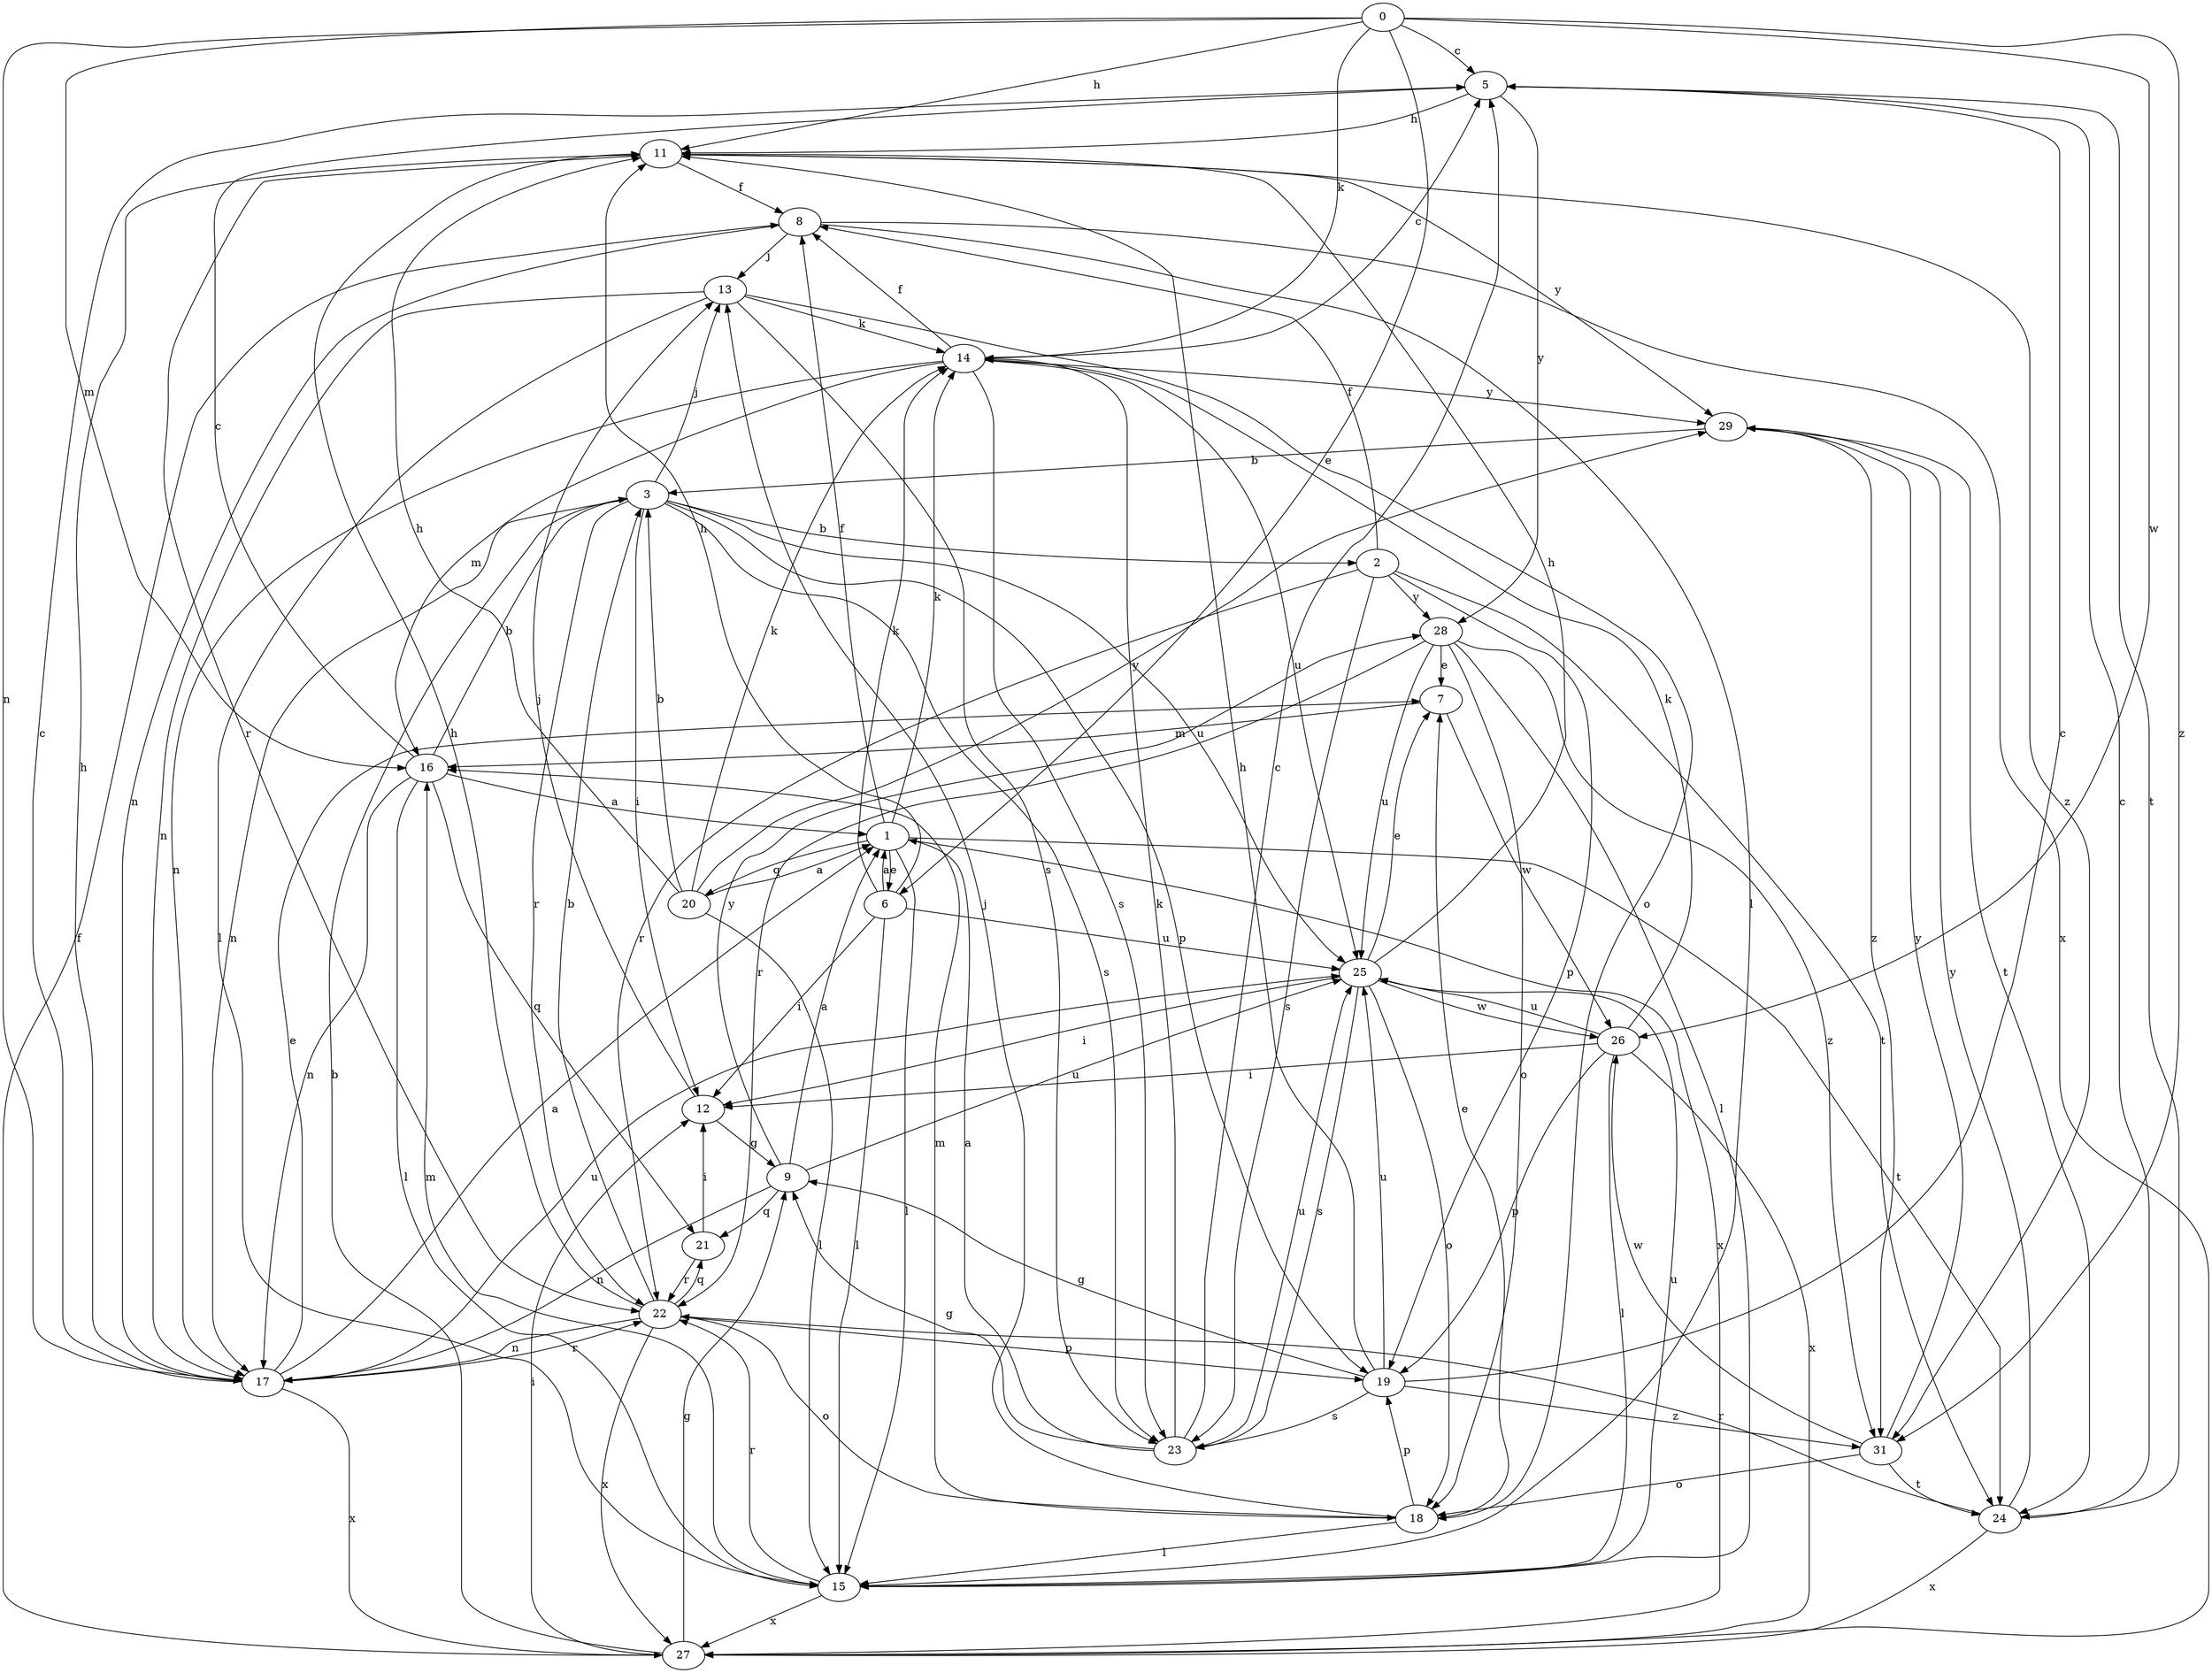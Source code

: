 strict digraph  {
0;
1;
2;
3;
5;
6;
7;
8;
9;
11;
12;
13;
14;
15;
16;
17;
18;
19;
20;
21;
22;
23;
24;
25;
26;
27;
28;
29;
31;
0 -> 5  [label=c];
0 -> 6  [label=e];
0 -> 11  [label=h];
0 -> 14  [label=k];
0 -> 16  [label=m];
0 -> 17  [label=n];
0 -> 26  [label=w];
0 -> 31  [label=z];
1 -> 6  [label=e];
1 -> 8  [label=f];
1 -> 14  [label=k];
1 -> 15  [label=l];
1 -> 20  [label=q];
1 -> 24  [label=t];
1 -> 27  [label=x];
2 -> 8  [label=f];
2 -> 19  [label=p];
2 -> 22  [label=r];
2 -> 23  [label=s];
2 -> 24  [label=t];
2 -> 28  [label=y];
3 -> 2  [label=b];
3 -> 12  [label=i];
3 -> 13  [label=j];
3 -> 17  [label=n];
3 -> 19  [label=p];
3 -> 22  [label=r];
3 -> 23  [label=s];
3 -> 25  [label=u];
5 -> 11  [label=h];
5 -> 24  [label=t];
5 -> 28  [label=y];
6 -> 1  [label=a];
6 -> 11  [label=h];
6 -> 12  [label=i];
6 -> 14  [label=k];
6 -> 15  [label=l];
6 -> 25  [label=u];
7 -> 16  [label=m];
7 -> 26  [label=w];
8 -> 13  [label=j];
8 -> 15  [label=l];
8 -> 17  [label=n];
8 -> 27  [label=x];
9 -> 1  [label=a];
9 -> 17  [label=n];
9 -> 21  [label=q];
9 -> 25  [label=u];
9 -> 28  [label=y];
11 -> 8  [label=f];
11 -> 22  [label=r];
11 -> 29  [label=y];
11 -> 31  [label=z];
12 -> 9  [label=g];
12 -> 13  [label=j];
13 -> 14  [label=k];
13 -> 15  [label=l];
13 -> 17  [label=n];
13 -> 18  [label=o];
13 -> 23  [label=s];
14 -> 5  [label=c];
14 -> 8  [label=f];
14 -> 16  [label=m];
14 -> 17  [label=n];
14 -> 23  [label=s];
14 -> 25  [label=u];
14 -> 29  [label=y];
15 -> 16  [label=m];
15 -> 22  [label=r];
15 -> 25  [label=u];
15 -> 27  [label=x];
16 -> 1  [label=a];
16 -> 3  [label=b];
16 -> 5  [label=c];
16 -> 15  [label=l];
16 -> 17  [label=n];
16 -> 21  [label=q];
17 -> 1  [label=a];
17 -> 5  [label=c];
17 -> 7  [label=e];
17 -> 11  [label=h];
17 -> 22  [label=r];
17 -> 25  [label=u];
17 -> 27  [label=x];
18 -> 7  [label=e];
18 -> 13  [label=j];
18 -> 15  [label=l];
18 -> 16  [label=m];
18 -> 19  [label=p];
19 -> 5  [label=c];
19 -> 9  [label=g];
19 -> 11  [label=h];
19 -> 23  [label=s];
19 -> 25  [label=u];
19 -> 31  [label=z];
20 -> 1  [label=a];
20 -> 3  [label=b];
20 -> 11  [label=h];
20 -> 14  [label=k];
20 -> 15  [label=l];
20 -> 29  [label=y];
21 -> 12  [label=i];
21 -> 22  [label=r];
22 -> 3  [label=b];
22 -> 11  [label=h];
22 -> 17  [label=n];
22 -> 18  [label=o];
22 -> 19  [label=p];
22 -> 21  [label=q];
22 -> 27  [label=x];
23 -> 1  [label=a];
23 -> 5  [label=c];
23 -> 9  [label=g];
23 -> 14  [label=k];
23 -> 25  [label=u];
24 -> 5  [label=c];
24 -> 22  [label=r];
24 -> 27  [label=x];
24 -> 29  [label=y];
25 -> 7  [label=e];
25 -> 11  [label=h];
25 -> 12  [label=i];
25 -> 18  [label=o];
25 -> 23  [label=s];
25 -> 26  [label=w];
26 -> 12  [label=i];
26 -> 14  [label=k];
26 -> 15  [label=l];
26 -> 19  [label=p];
26 -> 25  [label=u];
26 -> 27  [label=x];
27 -> 3  [label=b];
27 -> 8  [label=f];
27 -> 9  [label=g];
27 -> 12  [label=i];
28 -> 7  [label=e];
28 -> 15  [label=l];
28 -> 18  [label=o];
28 -> 22  [label=r];
28 -> 25  [label=u];
28 -> 31  [label=z];
29 -> 3  [label=b];
29 -> 24  [label=t];
29 -> 31  [label=z];
31 -> 18  [label=o];
31 -> 24  [label=t];
31 -> 26  [label=w];
31 -> 29  [label=y];
}
